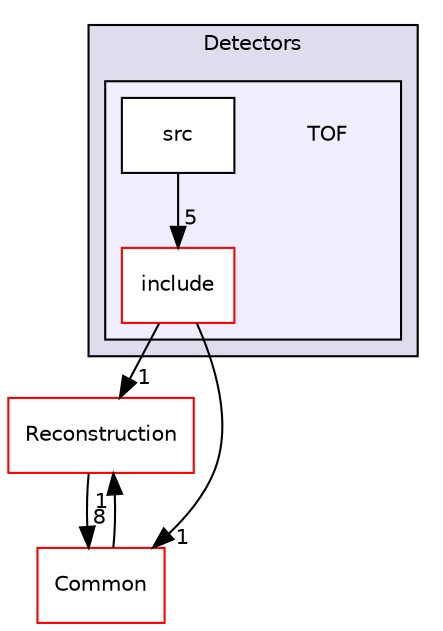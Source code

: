 digraph "/home/travis/build/AliceO2Group/AliceO2/DataFormats/Detectors/TOF" {
  bgcolor=transparent;
  compound=true
  node [ fontsize="10", fontname="Helvetica"];
  edge [ labelfontsize="10", labelfontname="Helvetica"];
  subgraph clusterdir_2801adc79bf3c286b1b479858d2cade4 {
    graph [ bgcolor="#ddddee", pencolor="black", label="Detectors" fontname="Helvetica", fontsize="10", URL="dir_2801adc79bf3c286b1b479858d2cade4.html"]
  subgraph clusterdir_b78a6db121207500afab70b350b99369 {
    graph [ bgcolor="#eeeeff", pencolor="black", label="" URL="dir_b78a6db121207500afab70b350b99369.html"];
    dir_b78a6db121207500afab70b350b99369 [shape=plaintext label="TOF"];
    dir_52a450538d7572a32cbfb94425157f6b [shape=box label="include" color="red" fillcolor="white" style="filled" URL="dir_52a450538d7572a32cbfb94425157f6b.html"];
    dir_c9d1e04a1bf290ef3fcd6f208d358a0b [shape=box label="src" color="black" fillcolor="white" style="filled" URL="dir_c9d1e04a1bf290ef3fcd6f208d358a0b.html"];
  }
  }
  dir_d269712cc31e133b892a3b3f6424741a [shape=box label="Reconstruction" color="red" URL="dir_d269712cc31e133b892a3b3f6424741a.html"];
  dir_4ab6b4cc6a7edbff49100e9123df213f [shape=box label="Common" color="red" URL="dir_4ab6b4cc6a7edbff49100e9123df213f.html"];
  dir_d269712cc31e133b892a3b3f6424741a->dir_4ab6b4cc6a7edbff49100e9123df213f [headlabel="8", labeldistance=1.5 headhref="dir_000230_000027.html"];
  dir_4ab6b4cc6a7edbff49100e9123df213f->dir_d269712cc31e133b892a3b3f6424741a [headlabel="1", labeldistance=1.5 headhref="dir_000027_000230.html"];
  dir_52a450538d7572a32cbfb94425157f6b->dir_d269712cc31e133b892a3b3f6424741a [headlabel="1", labeldistance=1.5 headhref="dir_000106_000230.html"];
  dir_52a450538d7572a32cbfb94425157f6b->dir_4ab6b4cc6a7edbff49100e9123df213f [headlabel="1", labeldistance=1.5 headhref="dir_000106_000027.html"];
  dir_c9d1e04a1bf290ef3fcd6f208d358a0b->dir_52a450538d7572a32cbfb94425157f6b [headlabel="5", labeldistance=1.5 headhref="dir_000147_000106.html"];
}
